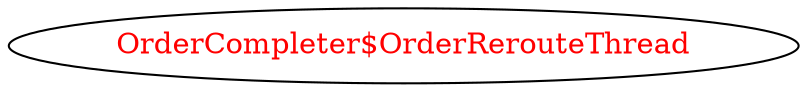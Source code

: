 digraph dependencyGraph {
 concentrate=true;
 ranksep="2.0";
 rankdir="LR"; 
 splines="ortho";
"OrderCompleter$OrderRerouteThread" [fontcolor="red"];
}